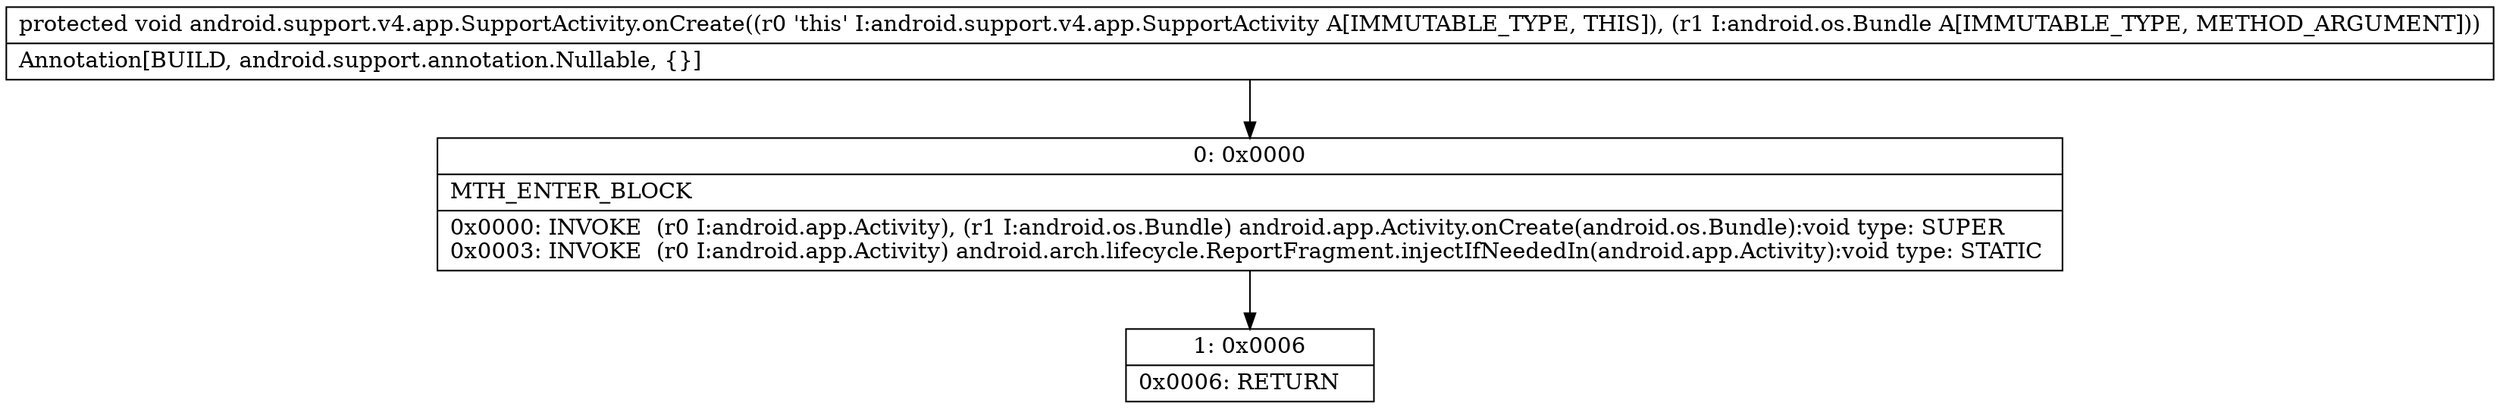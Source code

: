 digraph "CFG forandroid.support.v4.app.SupportActivity.onCreate(Landroid\/os\/Bundle;)V" {
Node_0 [shape=record,label="{0\:\ 0x0000|MTH_ENTER_BLOCK\l|0x0000: INVOKE  (r0 I:android.app.Activity), (r1 I:android.os.Bundle) android.app.Activity.onCreate(android.os.Bundle):void type: SUPER \l0x0003: INVOKE  (r0 I:android.app.Activity) android.arch.lifecycle.ReportFragment.injectIfNeededIn(android.app.Activity):void type: STATIC \l}"];
Node_1 [shape=record,label="{1\:\ 0x0006|0x0006: RETURN   \l}"];
MethodNode[shape=record,label="{protected void android.support.v4.app.SupportActivity.onCreate((r0 'this' I:android.support.v4.app.SupportActivity A[IMMUTABLE_TYPE, THIS]), (r1 I:android.os.Bundle A[IMMUTABLE_TYPE, METHOD_ARGUMENT]))  | Annotation[BUILD, android.support.annotation.Nullable, \{\}]\l}"];
MethodNode -> Node_0;
Node_0 -> Node_1;
}

